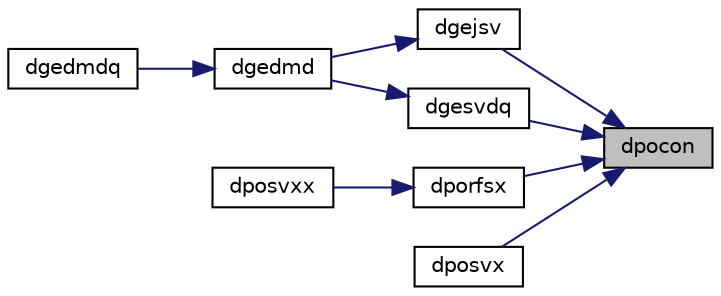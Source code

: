 digraph "dpocon"
{
 // LATEX_PDF_SIZE
  edge [fontname="Helvetica",fontsize="10",labelfontname="Helvetica",labelfontsize="10"];
  node [fontname="Helvetica",fontsize="10",shape=record];
  rankdir="RL";
  Node1 [label="dpocon",height=0.2,width=0.4,color="black", fillcolor="grey75", style="filled", fontcolor="black",tooltip="DPOCON"];
  Node1 -> Node2 [dir="back",color="midnightblue",fontsize="10",style="solid",fontname="Helvetica"];
  Node2 [label="dgejsv",height=0.2,width=0.4,color="black", fillcolor="white", style="filled",URL="$dgejsv_8f.html#a8767bfcf983f8dc6ef2842029ab25599",tooltip="DGEJSV"];
  Node2 -> Node3 [dir="back",color="midnightblue",fontsize="10",style="solid",fontname="Helvetica"];
  Node3 [label="dgedmd",height=0.2,width=0.4,color="black", fillcolor="white", style="filled",URL="$dgedmd_8f90.html#a873ebfba3e94c6200e9f6da79644abb1",tooltip="DGEDMD computes the Dynamic Mode Decomposition (DMD) for a pair of data snapshot matrices."];
  Node3 -> Node4 [dir="back",color="midnightblue",fontsize="10",style="solid",fontname="Helvetica"];
  Node4 [label="dgedmdq",height=0.2,width=0.4,color="black", fillcolor="white", style="filled",URL="$dgedmdq_8f90.html#a6c9d2f77b73a03970b6e05984167644f",tooltip="DGEDMDQ computes the Dynamic Mode Decomposition (DMD) for a pair of data snapshot matrices."];
  Node1 -> Node5 [dir="back",color="midnightblue",fontsize="10",style="solid",fontname="Helvetica"];
  Node5 [label="dgesvdq",height=0.2,width=0.4,color="black", fillcolor="white", style="filled",URL="$dgesvdq_8f.html#a6e6e097bd6ae8191bddcb0bc4ad9b43d",tooltip="DGESVDQ computes the singular value decomposition (SVD) with a QR-Preconditioned QR SVD Method for GE..."];
  Node5 -> Node3 [dir="back",color="midnightblue",fontsize="10",style="solid",fontname="Helvetica"];
  Node1 -> Node6 [dir="back",color="midnightblue",fontsize="10",style="solid",fontname="Helvetica"];
  Node6 [label="dporfsx",height=0.2,width=0.4,color="black", fillcolor="white", style="filled",URL="$dporfsx_8f.html#a4285835f23c2c12a427d63d29251251d",tooltip="DPORFSX"];
  Node6 -> Node7 [dir="back",color="midnightblue",fontsize="10",style="solid",fontname="Helvetica"];
  Node7 [label="dposvxx",height=0.2,width=0.4,color="black", fillcolor="white", style="filled",URL="$dposvxx_8f.html#a423141487077727ec3bc52edd1fccd44",tooltip="DPOSVXX computes the solution to system of linear equations A * X = B for PO matrices"];
  Node1 -> Node8 [dir="back",color="midnightblue",fontsize="10",style="solid",fontname="Helvetica"];
  Node8 [label="dposvx",height=0.2,width=0.4,color="black", fillcolor="white", style="filled",URL="$dposvx_8f.html#ac9c72f254642bcc4d512c24c00e47d33",tooltip="DPOSVX computes the solution to system of linear equations A * X = B for PO matrices"];
}
